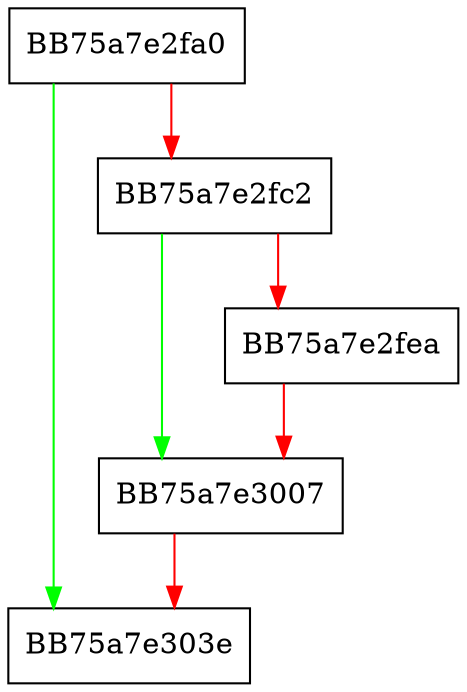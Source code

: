 digraph asyncresourcescan_init_module {
  node [shape="box"];
  graph [splines=ortho];
  BB75a7e2fa0 -> BB75a7e303e [color="green"];
  BB75a7e2fa0 -> BB75a7e2fc2 [color="red"];
  BB75a7e2fc2 -> BB75a7e3007 [color="green"];
  BB75a7e2fc2 -> BB75a7e2fea [color="red"];
  BB75a7e2fea -> BB75a7e3007 [color="red"];
  BB75a7e3007 -> BB75a7e303e [color="red"];
}